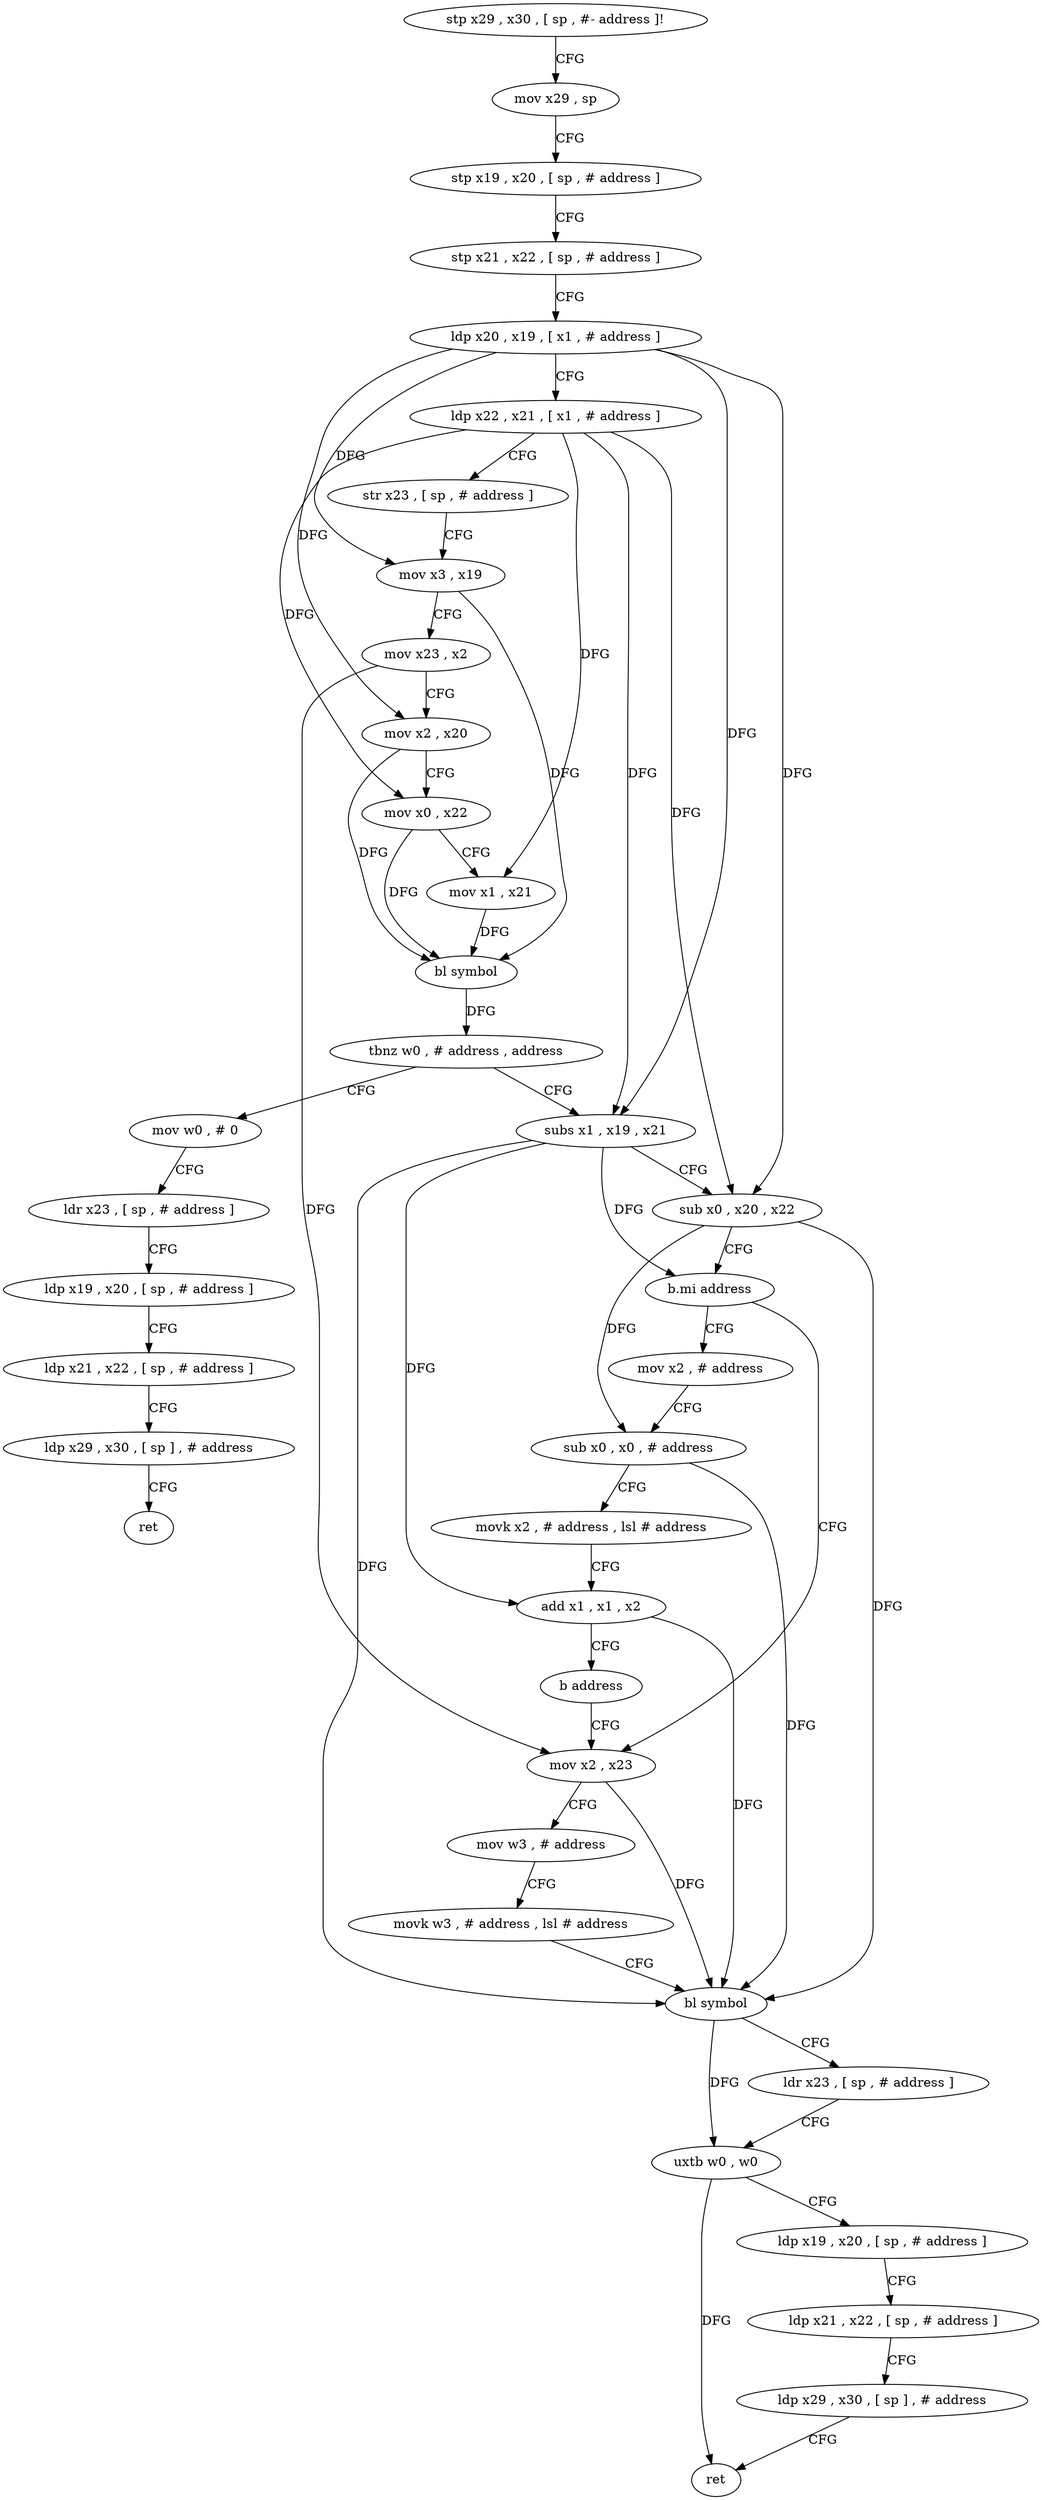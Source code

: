 digraph "func" {
"4217696" [label = "stp x29 , x30 , [ sp , #- address ]!" ]
"4217700" [label = "mov x29 , sp" ]
"4217704" [label = "stp x19 , x20 , [ sp , # address ]" ]
"4217708" [label = "stp x21 , x22 , [ sp , # address ]" ]
"4217712" [label = "ldp x20 , x19 , [ x1 , # address ]" ]
"4217716" [label = "ldp x22 , x21 , [ x1 , # address ]" ]
"4217720" [label = "str x23 , [ sp , # address ]" ]
"4217724" [label = "mov x3 , x19" ]
"4217728" [label = "mov x23 , x2" ]
"4217732" [label = "mov x2 , x20" ]
"4217736" [label = "mov x0 , x22" ]
"4217740" [label = "mov x1 , x21" ]
"4217744" [label = "bl symbol" ]
"4217748" [label = "tbnz w0 , # address , address" ]
"4217832" [label = "mov w0 , # 0" ]
"4217752" [label = "subs x1 , x19 , x21" ]
"4217836" [label = "ldr x23 , [ sp , # address ]" ]
"4217840" [label = "ldp x19 , x20 , [ sp , # address ]" ]
"4217844" [label = "ldp x21 , x22 , [ sp , # address ]" ]
"4217848" [label = "ldp x29 , x30 , [ sp ] , # address" ]
"4217852" [label = "ret" ]
"4217756" [label = "sub x0 , x20 , x22" ]
"4217760" [label = "b.mi address" ]
"4217808" [label = "mov x2 , # address" ]
"4217764" [label = "mov x2 , x23" ]
"4217812" [label = "sub x0 , x0 , # address" ]
"4217816" [label = "movk x2 , # address , lsl # address" ]
"4217820" [label = "add x1 , x1 , x2" ]
"4217824" [label = "b address" ]
"4217768" [label = "mov w3 , # address" ]
"4217772" [label = "movk w3 , # address , lsl # address" ]
"4217776" [label = "bl symbol" ]
"4217780" [label = "ldr x23 , [ sp , # address ]" ]
"4217784" [label = "uxtb w0 , w0" ]
"4217788" [label = "ldp x19 , x20 , [ sp , # address ]" ]
"4217792" [label = "ldp x21 , x22 , [ sp , # address ]" ]
"4217796" [label = "ldp x29 , x30 , [ sp ] , # address" ]
"4217800" [label = "ret" ]
"4217696" -> "4217700" [ label = "CFG" ]
"4217700" -> "4217704" [ label = "CFG" ]
"4217704" -> "4217708" [ label = "CFG" ]
"4217708" -> "4217712" [ label = "CFG" ]
"4217712" -> "4217716" [ label = "CFG" ]
"4217712" -> "4217732" [ label = "DFG" ]
"4217712" -> "4217756" [ label = "DFG" ]
"4217712" -> "4217724" [ label = "DFG" ]
"4217712" -> "4217752" [ label = "DFG" ]
"4217716" -> "4217720" [ label = "CFG" ]
"4217716" -> "4217736" [ label = "DFG" ]
"4217716" -> "4217756" [ label = "DFG" ]
"4217716" -> "4217740" [ label = "DFG" ]
"4217716" -> "4217752" [ label = "DFG" ]
"4217720" -> "4217724" [ label = "CFG" ]
"4217724" -> "4217728" [ label = "CFG" ]
"4217724" -> "4217744" [ label = "DFG" ]
"4217728" -> "4217732" [ label = "CFG" ]
"4217728" -> "4217764" [ label = "DFG" ]
"4217732" -> "4217736" [ label = "CFG" ]
"4217732" -> "4217744" [ label = "DFG" ]
"4217736" -> "4217740" [ label = "CFG" ]
"4217736" -> "4217744" [ label = "DFG" ]
"4217740" -> "4217744" [ label = "DFG" ]
"4217744" -> "4217748" [ label = "DFG" ]
"4217748" -> "4217832" [ label = "CFG" ]
"4217748" -> "4217752" [ label = "CFG" ]
"4217832" -> "4217836" [ label = "CFG" ]
"4217752" -> "4217756" [ label = "CFG" ]
"4217752" -> "4217820" [ label = "DFG" ]
"4217752" -> "4217776" [ label = "DFG" ]
"4217752" -> "4217760" [ label = "DFG" ]
"4217836" -> "4217840" [ label = "CFG" ]
"4217840" -> "4217844" [ label = "CFG" ]
"4217844" -> "4217848" [ label = "CFG" ]
"4217848" -> "4217852" [ label = "CFG" ]
"4217756" -> "4217760" [ label = "CFG" ]
"4217756" -> "4217812" [ label = "DFG" ]
"4217756" -> "4217776" [ label = "DFG" ]
"4217760" -> "4217808" [ label = "CFG" ]
"4217760" -> "4217764" [ label = "CFG" ]
"4217808" -> "4217812" [ label = "CFG" ]
"4217764" -> "4217768" [ label = "CFG" ]
"4217764" -> "4217776" [ label = "DFG" ]
"4217812" -> "4217816" [ label = "CFG" ]
"4217812" -> "4217776" [ label = "DFG" ]
"4217816" -> "4217820" [ label = "CFG" ]
"4217820" -> "4217824" [ label = "CFG" ]
"4217820" -> "4217776" [ label = "DFG" ]
"4217824" -> "4217764" [ label = "CFG" ]
"4217768" -> "4217772" [ label = "CFG" ]
"4217772" -> "4217776" [ label = "CFG" ]
"4217776" -> "4217780" [ label = "CFG" ]
"4217776" -> "4217784" [ label = "DFG" ]
"4217780" -> "4217784" [ label = "CFG" ]
"4217784" -> "4217788" [ label = "CFG" ]
"4217784" -> "4217800" [ label = "DFG" ]
"4217788" -> "4217792" [ label = "CFG" ]
"4217792" -> "4217796" [ label = "CFG" ]
"4217796" -> "4217800" [ label = "CFG" ]
}
